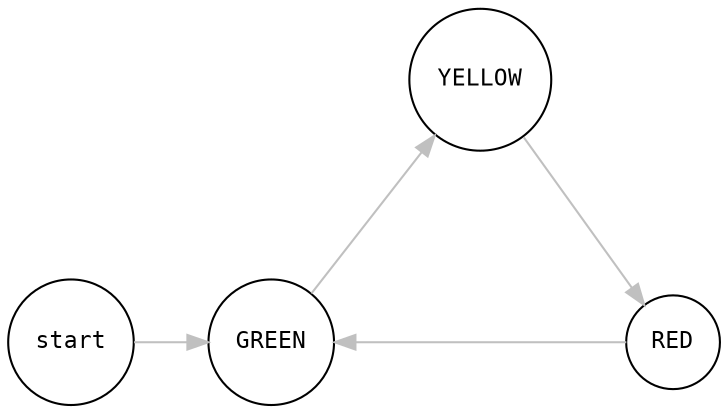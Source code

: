 digraph G {
    graph [rankdir=LR labelfontcolor=red fontname="monospace" nodesep=2.0 size="25,33"]
    node [fontname="monospace" fontsize=11  shape="circle"]
    edge [fontname="monospace" color="grey" fontsize=11]
    
    start [label="start"]
    green [label="GREEN"]
    yellow [label="YELLOW"]
    red [label="RED"]
    
    start -> green -> yellow -> red -> green
}
